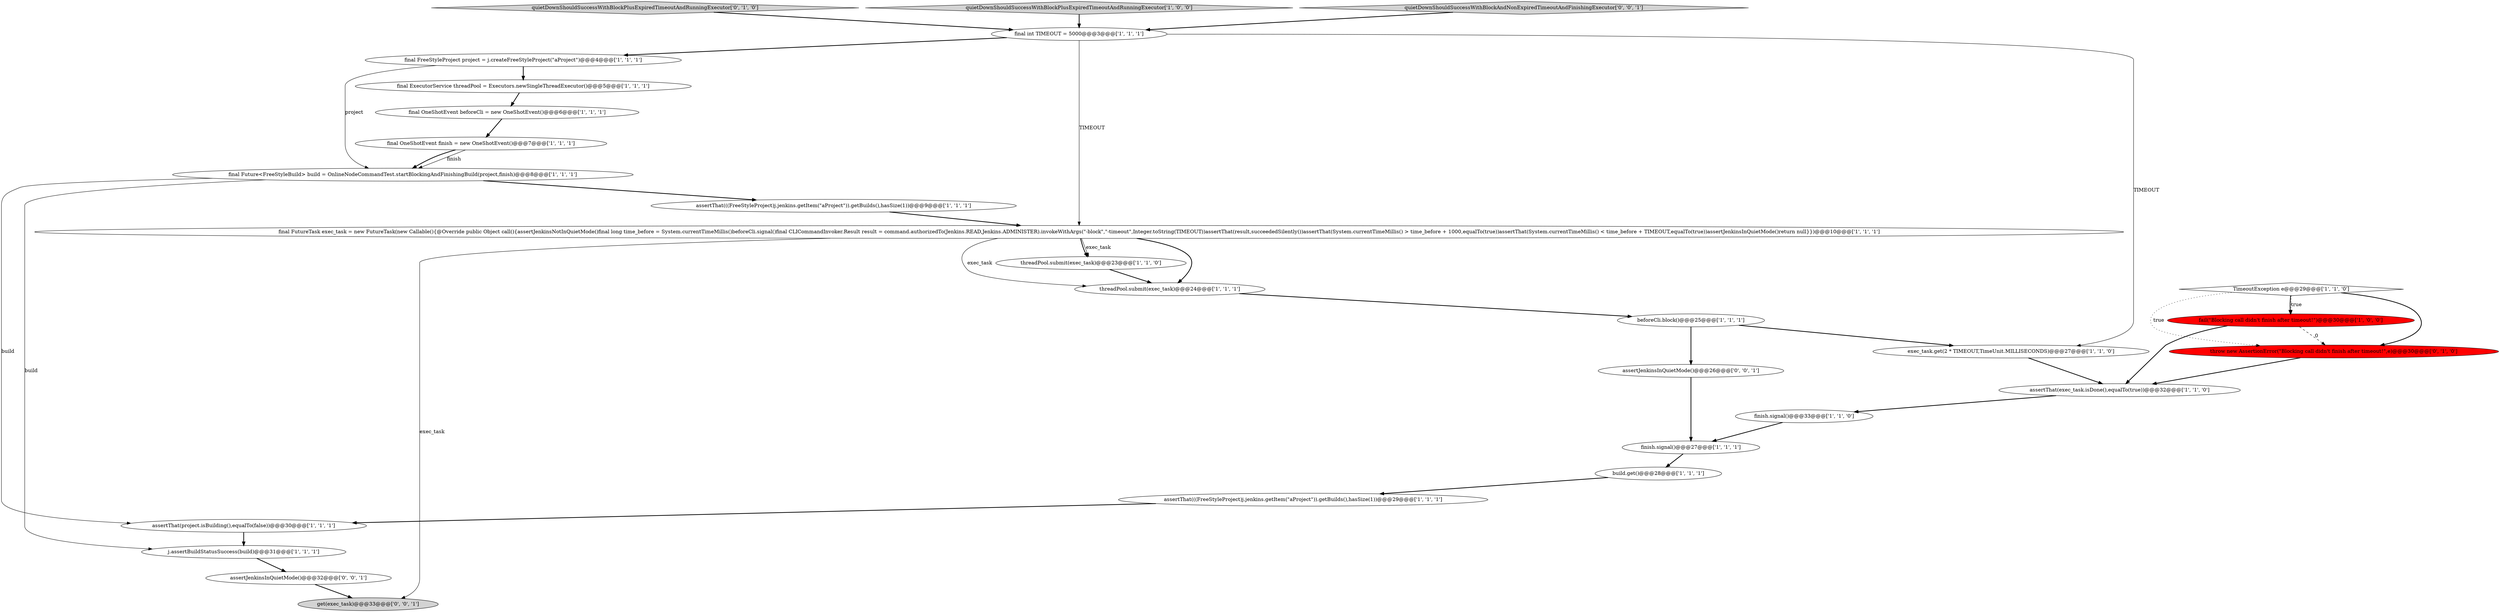 digraph {
22 [style = filled, label = "quietDownShouldSuccessWithBlockPlusExpiredTimeoutAndRunningExecutor['0', '1', '0']", fillcolor = lightgray, shape = diamond image = "AAA0AAABBB2BBB"];
18 [style = filled, label = "j.assertBuildStatusSuccess(build)@@@31@@@['1', '1', '1']", fillcolor = white, shape = ellipse image = "AAA0AAABBB1BBB"];
11 [style = filled, label = "quietDownShouldSuccessWithBlockPlusExpiredTimeoutAndRunningExecutor['1', '0', '0']", fillcolor = lightgray, shape = diamond image = "AAA0AAABBB1BBB"];
9 [style = filled, label = "final OneShotEvent finish = new OneShotEvent()@@@7@@@['1', '1', '1']", fillcolor = white, shape = ellipse image = "AAA0AAABBB1BBB"];
8 [style = filled, label = "assertThat(exec_task.isDone(),equalTo(true))@@@32@@@['1', '1', '0']", fillcolor = white, shape = ellipse image = "AAA0AAABBB1BBB"];
19 [style = filled, label = "TimeoutException e@@@29@@@['1', '1', '0']", fillcolor = white, shape = diamond image = "AAA0AAABBB1BBB"];
12 [style = filled, label = "final int TIMEOUT = 5000@@@3@@@['1', '1', '1']", fillcolor = white, shape = ellipse image = "AAA0AAABBB1BBB"];
13 [style = filled, label = "final Future<FreeStyleBuild> build = OnlineNodeCommandTest.startBlockingAndFinishingBuild(project,finish)@@@8@@@['1', '1', '1']", fillcolor = white, shape = ellipse image = "AAA0AAABBB1BBB"];
25 [style = filled, label = "quietDownShouldSuccessWithBlockAndNonExpiredTimeoutAndFinishingExecutor['0', '0', '1']", fillcolor = lightgray, shape = diamond image = "AAA0AAABBB3BBB"];
6 [style = filled, label = "final FreeStyleProject project = j.createFreeStyleProject(\"aProject\")@@@4@@@['1', '1', '1']", fillcolor = white, shape = ellipse image = "AAA0AAABBB1BBB"];
0 [style = filled, label = "final FutureTask exec_task = new FutureTask(new Callable(){@Override public Object call(){assertJenkinsNotInQuietMode()final long time_before = System.currentTimeMillis()beforeCli.signal()final CLICommandInvoker.Result result = command.authorizedTo(Jenkins.READ,Jenkins.ADMINISTER).invokeWithArgs(\"-block\",\"-timeout\",Integer.toString(TIMEOUT))assertThat(result,succeededSilently())assertThat(System.currentTimeMillis() > time_before + 1000,equalTo(true))assertThat(System.currentTimeMillis() < time_before + TIMEOUT,equalTo(true))assertJenkinsInQuietMode()return null}})@@@10@@@['1', '1', '1']", fillcolor = white, shape = ellipse image = "AAA0AAABBB1BBB"];
2 [style = filled, label = "threadPool.submit(exec_task)@@@24@@@['1', '1', '1']", fillcolor = white, shape = ellipse image = "AAA0AAABBB1BBB"];
16 [style = filled, label = "finish.signal()@@@27@@@['1', '1', '1']", fillcolor = white, shape = ellipse image = "AAA0AAABBB1BBB"];
3 [style = filled, label = "assertThat(((FreeStyleProject)j.jenkins.getItem(\"aProject\")).getBuilds(),hasSize(1))@@@9@@@['1', '1', '1']", fillcolor = white, shape = ellipse image = "AAA0AAABBB1BBB"];
5 [style = filled, label = "threadPool.submit(exec_task)@@@23@@@['1', '1', '0']", fillcolor = white, shape = ellipse image = "AAA0AAABBB1BBB"];
21 [style = filled, label = "fail(\"Blocking call didn't finish after timeout!\")@@@30@@@['1', '0', '0']", fillcolor = red, shape = ellipse image = "AAA1AAABBB1BBB"];
10 [style = filled, label = "assertThat(project.isBuilding(),equalTo(false))@@@30@@@['1', '1', '1']", fillcolor = white, shape = ellipse image = "AAA0AAABBB1BBB"];
14 [style = filled, label = "beforeCli.block()@@@25@@@['1', '1', '1']", fillcolor = white, shape = ellipse image = "AAA0AAABBB1BBB"];
17 [style = filled, label = "assertThat(((FreeStyleProject)j.jenkins.getItem(\"aProject\")).getBuilds(),hasSize(1))@@@29@@@['1', '1', '1']", fillcolor = white, shape = ellipse image = "AAA0AAABBB1BBB"];
7 [style = filled, label = "exec_task.get(2 * TIMEOUT,TimeUnit.MILLISECONDS)@@@27@@@['1', '1', '0']", fillcolor = white, shape = ellipse image = "AAA0AAABBB1BBB"];
20 [style = filled, label = "finish.signal()@@@33@@@['1', '1', '0']", fillcolor = white, shape = ellipse image = "AAA0AAABBB1BBB"];
26 [style = filled, label = "assertJenkinsInQuietMode()@@@26@@@['0', '0', '1']", fillcolor = white, shape = ellipse image = "AAA0AAABBB3BBB"];
27 [style = filled, label = "assertJenkinsInQuietMode()@@@32@@@['0', '0', '1']", fillcolor = white, shape = ellipse image = "AAA0AAABBB3BBB"];
15 [style = filled, label = "final OneShotEvent beforeCli = new OneShotEvent()@@@6@@@['1', '1', '1']", fillcolor = white, shape = ellipse image = "AAA0AAABBB1BBB"];
23 [style = filled, label = "throw new AssertionError(\"Blocking call didn't finish after timeout!\",e)@@@30@@@['0', '1', '0']", fillcolor = red, shape = ellipse image = "AAA1AAABBB2BBB"];
4 [style = filled, label = "build.get()@@@28@@@['1', '1', '1']", fillcolor = white, shape = ellipse image = "AAA0AAABBB1BBB"];
24 [style = filled, label = "get(exec_task)@@@33@@@['0', '0', '1']", fillcolor = lightgray, shape = ellipse image = "AAA0AAABBB3BBB"];
1 [style = filled, label = "final ExecutorService threadPool = Executors.newSingleThreadExecutor()@@@5@@@['1', '1', '1']", fillcolor = white, shape = ellipse image = "AAA0AAABBB1BBB"];
17->10 [style = bold, label=""];
10->18 [style = bold, label=""];
13->10 [style = solid, label="build"];
9->13 [style = solid, label="finish"];
4->17 [style = bold, label=""];
0->2 [style = solid, label="exec_task"];
1->15 [style = bold, label=""];
0->2 [style = bold, label=""];
13->18 [style = solid, label="build"];
21->8 [style = bold, label=""];
19->23 [style = dotted, label="true"];
11->12 [style = bold, label=""];
19->21 [style = dotted, label="true"];
23->8 [style = bold, label=""];
7->8 [style = bold, label=""];
12->6 [style = bold, label=""];
3->0 [style = bold, label=""];
14->7 [style = bold, label=""];
0->24 [style = solid, label="exec_task"];
14->26 [style = bold, label=""];
6->1 [style = bold, label=""];
26->16 [style = bold, label=""];
5->2 [style = bold, label=""];
8->20 [style = bold, label=""];
20->16 [style = bold, label=""];
13->3 [style = bold, label=""];
18->27 [style = bold, label=""];
25->12 [style = bold, label=""];
15->9 [style = bold, label=""];
22->12 [style = bold, label=""];
19->23 [style = bold, label=""];
2->14 [style = bold, label=""];
12->7 [style = solid, label="TIMEOUT"];
0->5 [style = solid, label="exec_task"];
6->13 [style = solid, label="project"];
27->24 [style = bold, label=""];
12->0 [style = solid, label="TIMEOUT"];
16->4 [style = bold, label=""];
21->23 [style = dashed, label="0"];
0->5 [style = bold, label=""];
9->13 [style = bold, label=""];
19->21 [style = bold, label=""];
}
